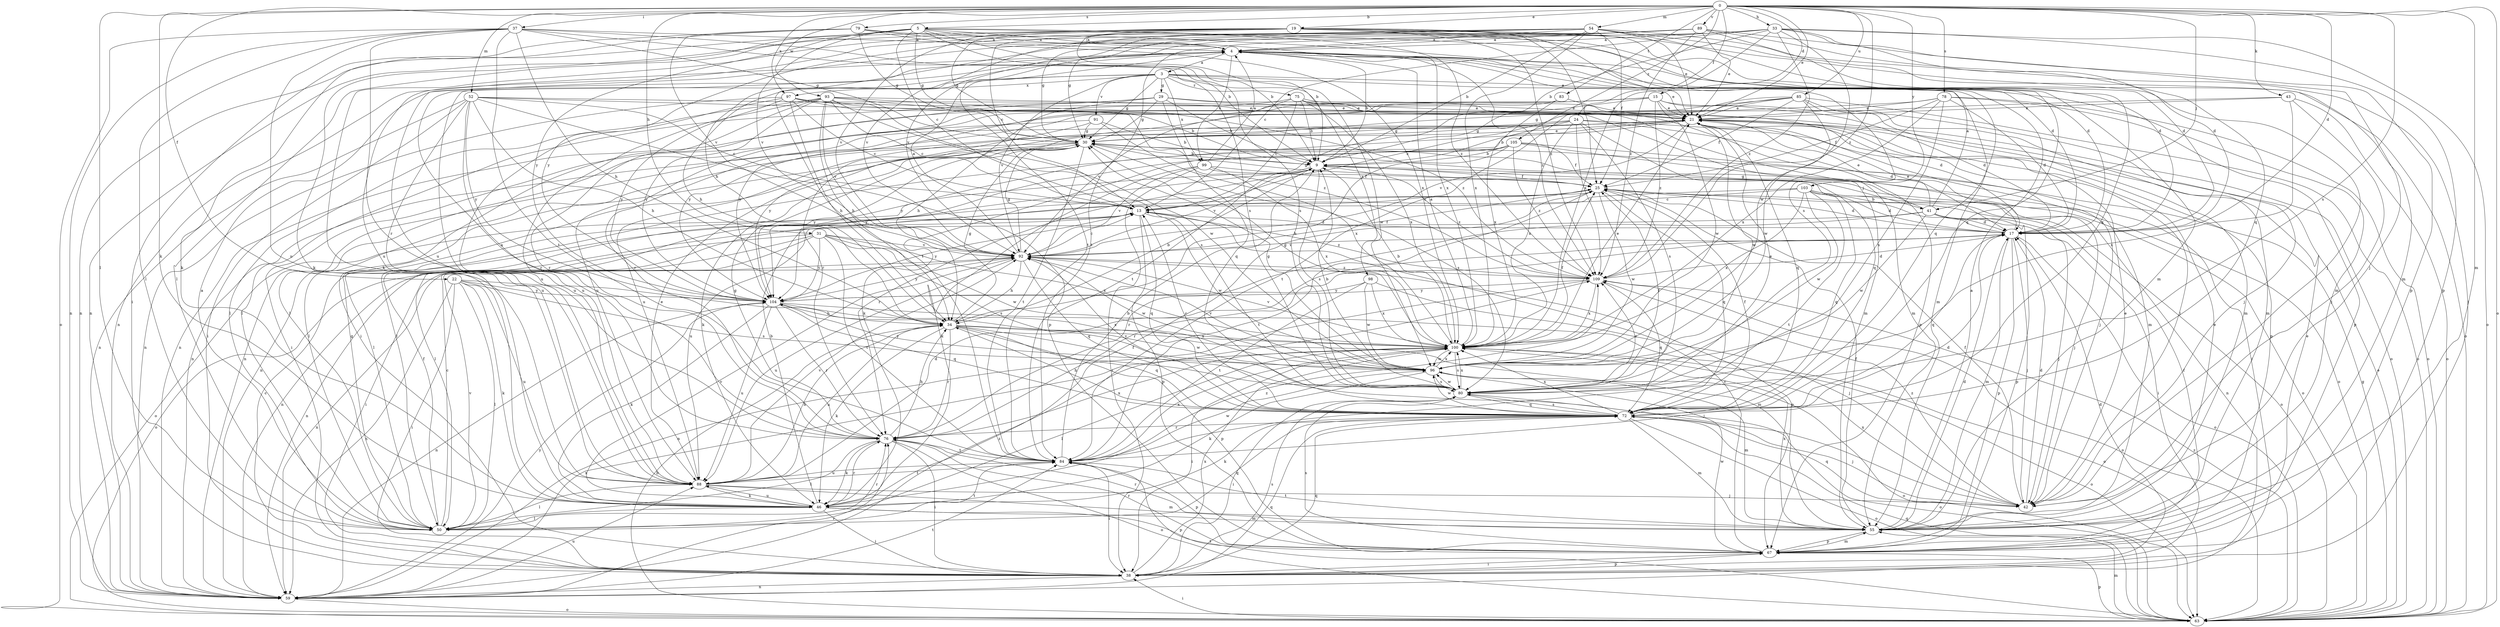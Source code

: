 strict digraph  {
0;
3;
4;
5;
9;
13;
15;
17;
19;
21;
22;
24;
25;
29;
30;
31;
33;
34;
37;
38;
41;
42;
43;
46;
50;
52;
54;
55;
59;
63;
67;
72;
75;
76;
78;
79;
80;
83;
84;
85;
88;
89;
91;
92;
93;
96;
97;
98;
99;
100;
103;
104;
105;
109;
0 -> 5  [label=b];
0 -> 15  [label=d];
0 -> 17  [label=d];
0 -> 19  [label=e];
0 -> 21  [label=e];
0 -> 22  [label=f];
0 -> 24  [label=f];
0 -> 31  [label=h];
0 -> 33  [label=h];
0 -> 37  [label=i];
0 -> 41  [label=j];
0 -> 43  [label=k];
0 -> 46  [label=k];
0 -> 50  [label=l];
0 -> 52  [label=m];
0 -> 54  [label=m];
0 -> 55  [label=m];
0 -> 63  [label=o];
0 -> 78  [label=s];
0 -> 79  [label=s];
0 -> 80  [label=s];
0 -> 83  [label=t];
0 -> 85  [label=u];
0 -> 89  [label=v];
0 -> 93  [label=w];
0 -> 97  [label=x];
0 -> 103  [label=y];
0 -> 105  [label=z];
0 -> 109  [label=z];
3 -> 21  [label=e];
3 -> 29  [label=g];
3 -> 30  [label=g];
3 -> 34  [label=h];
3 -> 55  [label=m];
3 -> 75  [label=r];
3 -> 88  [label=u];
3 -> 91  [label=v];
3 -> 92  [label=v];
3 -> 96  [label=w];
3 -> 97  [label=x];
3 -> 98  [label=x];
3 -> 99  [label=x];
4 -> 3  [label=a];
4 -> 9  [label=b];
4 -> 21  [label=e];
4 -> 55  [label=m];
4 -> 59  [label=n];
4 -> 63  [label=o];
4 -> 72  [label=q];
4 -> 84  [label=t];
4 -> 99  [label=x];
4 -> 109  [label=z];
5 -> 4  [label=a];
5 -> 9  [label=b];
5 -> 13  [label=c];
5 -> 17  [label=d];
5 -> 30  [label=g];
5 -> 46  [label=k];
5 -> 59  [label=n];
5 -> 80  [label=s];
5 -> 92  [label=v];
5 -> 100  [label=x];
5 -> 104  [label=y];
5 -> 109  [label=z];
9 -> 25  [label=f];
9 -> 41  [label=j];
9 -> 50  [label=l];
9 -> 76  [label=r];
9 -> 80  [label=s];
9 -> 92  [label=v];
9 -> 109  [label=z];
13 -> 17  [label=d];
13 -> 63  [label=o];
13 -> 67  [label=p];
13 -> 72  [label=q];
13 -> 96  [label=w];
13 -> 104  [label=y];
13 -> 109  [label=z];
15 -> 17  [label=d];
15 -> 21  [label=e];
15 -> 55  [label=m];
15 -> 76  [label=r];
15 -> 84  [label=t];
15 -> 88  [label=u];
15 -> 96  [label=w];
15 -> 104  [label=y];
15 -> 109  [label=z];
17 -> 9  [label=b];
17 -> 21  [label=e];
17 -> 42  [label=j];
17 -> 55  [label=m];
17 -> 63  [label=o];
17 -> 67  [label=p];
17 -> 72  [label=q];
17 -> 76  [label=r];
17 -> 92  [label=v];
19 -> 4  [label=a];
19 -> 9  [label=b];
19 -> 13  [label=c];
19 -> 17  [label=d];
19 -> 25  [label=f];
19 -> 30  [label=g];
19 -> 42  [label=j];
19 -> 46  [label=k];
19 -> 50  [label=l];
19 -> 55  [label=m];
19 -> 59  [label=n];
19 -> 72  [label=q];
19 -> 80  [label=s];
19 -> 92  [label=v];
19 -> 109  [label=z];
21 -> 30  [label=g];
21 -> 46  [label=k];
21 -> 55  [label=m];
21 -> 59  [label=n];
21 -> 67  [label=p];
21 -> 72  [label=q];
21 -> 92  [label=v];
21 -> 96  [label=w];
21 -> 104  [label=y];
22 -> 38  [label=i];
22 -> 46  [label=k];
22 -> 50  [label=l];
22 -> 55  [label=m];
22 -> 59  [label=n];
22 -> 80  [label=s];
22 -> 88  [label=u];
22 -> 104  [label=y];
24 -> 9  [label=b];
24 -> 17  [label=d];
24 -> 30  [label=g];
24 -> 42  [label=j];
24 -> 59  [label=n];
24 -> 72  [label=q];
24 -> 80  [label=s];
24 -> 88  [label=u];
24 -> 100  [label=x];
24 -> 109  [label=z];
25 -> 13  [label=c];
25 -> 17  [label=d];
25 -> 30  [label=g];
25 -> 63  [label=o];
25 -> 72  [label=q];
25 -> 84  [label=t];
25 -> 88  [label=u];
25 -> 96  [label=w];
29 -> 9  [label=b];
29 -> 21  [label=e];
29 -> 30  [label=g];
29 -> 34  [label=h];
29 -> 38  [label=i];
29 -> 50  [label=l];
29 -> 63  [label=o];
29 -> 72  [label=q];
30 -> 9  [label=b];
30 -> 21  [label=e];
30 -> 46  [label=k];
30 -> 50  [label=l];
30 -> 59  [label=n];
30 -> 63  [label=o];
30 -> 80  [label=s];
30 -> 84  [label=t];
30 -> 104  [label=y];
31 -> 38  [label=i];
31 -> 59  [label=n];
31 -> 63  [label=o];
31 -> 80  [label=s];
31 -> 84  [label=t];
31 -> 92  [label=v];
31 -> 96  [label=w];
31 -> 100  [label=x];
31 -> 104  [label=y];
33 -> 4  [label=a];
33 -> 9  [label=b];
33 -> 13  [label=c];
33 -> 17  [label=d];
33 -> 30  [label=g];
33 -> 42  [label=j];
33 -> 63  [label=o];
33 -> 67  [label=p];
33 -> 84  [label=t];
33 -> 96  [label=w];
33 -> 100  [label=x];
33 -> 109  [label=z];
34 -> 9  [label=b];
34 -> 30  [label=g];
34 -> 42  [label=j];
34 -> 46  [label=k];
34 -> 67  [label=p];
34 -> 72  [label=q];
34 -> 76  [label=r];
34 -> 88  [label=u];
34 -> 96  [label=w];
34 -> 100  [label=x];
37 -> 4  [label=a];
37 -> 9  [label=b];
37 -> 30  [label=g];
37 -> 34  [label=h];
37 -> 50  [label=l];
37 -> 59  [label=n];
37 -> 63  [label=o];
37 -> 76  [label=r];
37 -> 80  [label=s];
37 -> 84  [label=t];
37 -> 88  [label=u];
38 -> 13  [label=c];
38 -> 17  [label=d];
38 -> 59  [label=n];
38 -> 67  [label=p];
38 -> 72  [label=q];
38 -> 80  [label=s];
38 -> 100  [label=x];
41 -> 4  [label=a];
41 -> 17  [label=d];
41 -> 21  [label=e];
41 -> 30  [label=g];
41 -> 38  [label=i];
41 -> 42  [label=j];
41 -> 59  [label=n];
41 -> 67  [label=p];
41 -> 76  [label=r];
41 -> 96  [label=w];
42 -> 17  [label=d];
42 -> 21  [label=e];
42 -> 25  [label=f];
42 -> 72  [label=q];
42 -> 100  [label=x];
42 -> 109  [label=z];
43 -> 13  [label=c];
43 -> 21  [label=e];
43 -> 42  [label=j];
43 -> 63  [label=o];
43 -> 80  [label=s];
46 -> 9  [label=b];
46 -> 25  [label=f];
46 -> 38  [label=i];
46 -> 50  [label=l];
46 -> 55  [label=m];
46 -> 67  [label=p];
46 -> 76  [label=r];
46 -> 88  [label=u];
46 -> 92  [label=v];
46 -> 109  [label=z];
50 -> 4  [label=a];
50 -> 13  [label=c];
50 -> 25  [label=f];
50 -> 30  [label=g];
50 -> 72  [label=q];
50 -> 76  [label=r];
50 -> 84  [label=t];
50 -> 92  [label=v];
52 -> 13  [label=c];
52 -> 21  [label=e];
52 -> 34  [label=h];
52 -> 38  [label=i];
52 -> 55  [label=m];
52 -> 59  [label=n];
52 -> 67  [label=p];
52 -> 76  [label=r];
52 -> 88  [label=u];
52 -> 104  [label=y];
54 -> 4  [label=a];
54 -> 9  [label=b];
54 -> 21  [label=e];
54 -> 25  [label=f];
54 -> 30  [label=g];
54 -> 38  [label=i];
54 -> 55  [label=m];
54 -> 72  [label=q];
54 -> 88  [label=u];
54 -> 92  [label=v];
54 -> 100  [label=x];
54 -> 104  [label=y];
55 -> 4  [label=a];
55 -> 17  [label=d];
55 -> 21  [label=e];
55 -> 25  [label=f];
55 -> 67  [label=p];
55 -> 76  [label=r];
55 -> 84  [label=t];
55 -> 100  [label=x];
59 -> 63  [label=o];
59 -> 72  [label=q];
59 -> 76  [label=r];
59 -> 84  [label=t];
59 -> 88  [label=u];
59 -> 100  [label=x];
59 -> 104  [label=y];
59 -> 109  [label=z];
63 -> 21  [label=e];
63 -> 30  [label=g];
63 -> 34  [label=h];
63 -> 38  [label=i];
63 -> 55  [label=m];
63 -> 67  [label=p];
63 -> 72  [label=q];
63 -> 84  [label=t];
63 -> 109  [label=z];
67 -> 13  [label=c];
67 -> 21  [label=e];
67 -> 25  [label=f];
67 -> 38  [label=i];
67 -> 55  [label=m];
67 -> 76  [label=r];
67 -> 80  [label=s];
67 -> 96  [label=w];
72 -> 13  [label=c];
72 -> 25  [label=f];
72 -> 34  [label=h];
72 -> 42  [label=j];
72 -> 46  [label=k];
72 -> 55  [label=m];
72 -> 63  [label=o];
72 -> 76  [label=r];
72 -> 80  [label=s];
72 -> 92  [label=v];
72 -> 96  [label=w];
72 -> 100  [label=x];
75 -> 9  [label=b];
75 -> 13  [label=c];
75 -> 17  [label=d];
75 -> 21  [label=e];
75 -> 59  [label=n];
75 -> 67  [label=p];
75 -> 92  [label=v];
75 -> 100  [label=x];
76 -> 4  [label=a];
76 -> 30  [label=g];
76 -> 34  [label=h];
76 -> 38  [label=i];
76 -> 46  [label=k];
76 -> 50  [label=l];
76 -> 63  [label=o];
76 -> 84  [label=t];
76 -> 100  [label=x];
78 -> 17  [label=d];
78 -> 21  [label=e];
78 -> 25  [label=f];
78 -> 63  [label=o];
78 -> 67  [label=p];
78 -> 80  [label=s];
78 -> 84  [label=t];
78 -> 100  [label=x];
79 -> 4  [label=a];
79 -> 17  [label=d];
79 -> 30  [label=g];
79 -> 38  [label=i];
79 -> 46  [label=k];
79 -> 92  [label=v];
79 -> 100  [label=x];
80 -> 9  [label=b];
80 -> 21  [label=e];
80 -> 25  [label=f];
80 -> 38  [label=i];
80 -> 63  [label=o];
80 -> 72  [label=q];
80 -> 96  [label=w];
80 -> 100  [label=x];
80 -> 109  [label=z];
83 -> 21  [label=e];
83 -> 100  [label=x];
83 -> 104  [label=y];
84 -> 9  [label=b];
84 -> 17  [label=d];
84 -> 38  [label=i];
84 -> 67  [label=p];
84 -> 88  [label=u];
84 -> 96  [label=w];
84 -> 100  [label=x];
85 -> 21  [label=e];
85 -> 25  [label=f];
85 -> 30  [label=g];
85 -> 42  [label=j];
85 -> 50  [label=l];
85 -> 55  [label=m];
85 -> 63  [label=o];
85 -> 76  [label=r];
85 -> 96  [label=w];
88 -> 17  [label=d];
88 -> 21  [label=e];
88 -> 34  [label=h];
88 -> 42  [label=j];
88 -> 46  [label=k];
88 -> 50  [label=l];
88 -> 55  [label=m];
88 -> 84  [label=t];
88 -> 92  [label=v];
89 -> 4  [label=a];
89 -> 17  [label=d];
89 -> 21  [label=e];
89 -> 34  [label=h];
89 -> 67  [label=p];
89 -> 72  [label=q];
89 -> 84  [label=t];
89 -> 88  [label=u];
89 -> 92  [label=v];
89 -> 109  [label=z];
91 -> 9  [label=b];
91 -> 30  [label=g];
91 -> 38  [label=i];
91 -> 100  [label=x];
91 -> 104  [label=y];
92 -> 4  [label=a];
92 -> 13  [label=c];
92 -> 25  [label=f];
92 -> 30  [label=g];
92 -> 34  [label=h];
92 -> 59  [label=n];
92 -> 67  [label=p];
92 -> 72  [label=q];
92 -> 88  [label=u];
92 -> 96  [label=w];
92 -> 104  [label=y];
92 -> 109  [label=z];
93 -> 13  [label=c];
93 -> 21  [label=e];
93 -> 34  [label=h];
93 -> 50  [label=l];
93 -> 55  [label=m];
93 -> 76  [label=r];
93 -> 80  [label=s];
93 -> 88  [label=u];
93 -> 92  [label=v];
93 -> 96  [label=w];
93 -> 104  [label=y];
93 -> 109  [label=z];
96 -> 30  [label=g];
96 -> 46  [label=k];
96 -> 55  [label=m];
96 -> 63  [label=o];
96 -> 80  [label=s];
96 -> 92  [label=v];
96 -> 100  [label=x];
96 -> 104  [label=y];
97 -> 9  [label=b];
97 -> 13  [label=c];
97 -> 21  [label=e];
97 -> 34  [label=h];
97 -> 59  [label=n];
97 -> 88  [label=u];
97 -> 104  [label=y];
97 -> 109  [label=z];
98 -> 42  [label=j];
98 -> 84  [label=t];
98 -> 96  [label=w];
98 -> 100  [label=x];
98 -> 104  [label=y];
99 -> 4  [label=a];
99 -> 25  [label=f];
99 -> 38  [label=i];
99 -> 46  [label=k];
99 -> 63  [label=o];
99 -> 92  [label=v];
99 -> 100  [label=x];
100 -> 4  [label=a];
100 -> 9  [label=b];
100 -> 21  [label=e];
100 -> 25  [label=f];
100 -> 30  [label=g];
100 -> 38  [label=i];
100 -> 50  [label=l];
100 -> 63  [label=o];
100 -> 80  [label=s];
100 -> 92  [label=v];
100 -> 96  [label=w];
103 -> 13  [label=c];
103 -> 17  [label=d];
103 -> 42  [label=j];
103 -> 50  [label=l];
103 -> 59  [label=n];
103 -> 72  [label=q];
103 -> 84  [label=t];
103 -> 96  [label=w];
103 -> 100  [label=x];
104 -> 34  [label=h];
104 -> 46  [label=k];
104 -> 59  [label=n];
104 -> 63  [label=o];
104 -> 72  [label=q];
104 -> 76  [label=r];
104 -> 88  [label=u];
104 -> 100  [label=x];
105 -> 9  [label=b];
105 -> 25  [label=f];
105 -> 34  [label=h];
105 -> 38  [label=i];
105 -> 42  [label=j];
105 -> 50  [label=l];
105 -> 104  [label=y];
105 -> 109  [label=z];
109 -> 17  [label=d];
109 -> 59  [label=n];
109 -> 63  [label=o];
109 -> 72  [label=q];
109 -> 100  [label=x];
109 -> 104  [label=y];
}
